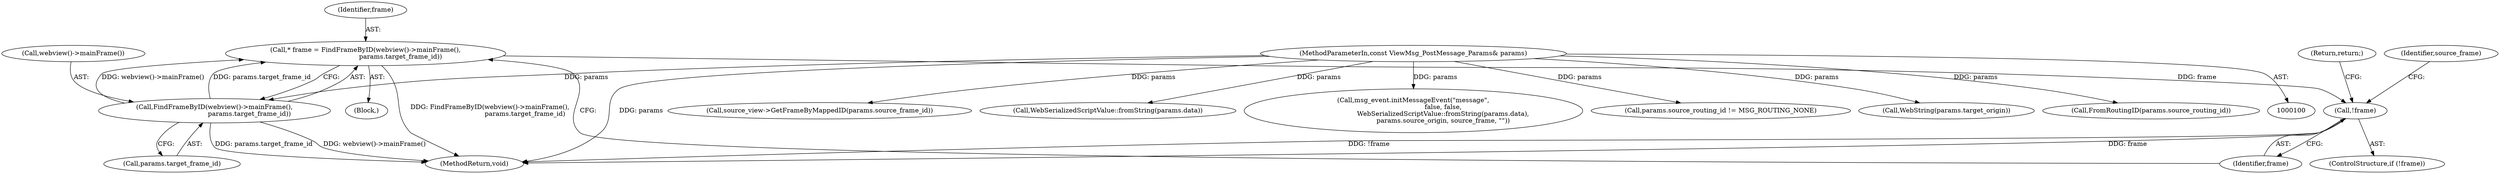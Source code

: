 digraph "0_Chrome_d1a59e4e845a01d7d7b80ef184b672752a9eae4d_0@pointer" {
"1000104" [label="(Call,* frame = FindFrameByID(webview()->mainFrame(),\n                                  params.target_frame_id))"];
"1000106" [label="(Call,FindFrameByID(webview()->mainFrame(),\n                                  params.target_frame_id))"];
"1000101" [label="(MethodParameterIn,const ViewMsg_PostMessage_Params& params)"];
"1000112" [label="(Call,!frame)"];
"1000105" [label="(Identifier,frame)"];
"1000137" [label="(Call,source_view->GetFrameByMappedID(params.source_frame_id))"];
"1000113" [label="(Identifier,frame)"];
"1000150" [label="(Call,WebSerializedScriptValue::fromString(params.data))"];
"1000146" [label="(Call,msg_event.initMessageEvent(\"message\",\n                             false, false,\n                             WebSerializedScriptValue::fromString(params.data),\n                             params.source_origin, source_frame, \"\"))"];
"1000101" [label="(MethodParameterIn,const ViewMsg_PostMessage_Params& params)"];
"1000120" [label="(Call,params.source_routing_id != MSG_ROUTING_NONE)"];
"1000167" [label="(Call,WebString(params.target_origin))"];
"1000111" [label="(ControlStructure,if (!frame))"];
"1000117" [label="(Identifier,source_frame)"];
"1000108" [label="(Call,params.target_frame_id)"];
"1000174" [label="(MethodReturn,void)"];
"1000107" [label="(Call,webview()->mainFrame())"];
"1000129" [label="(Call,FromRoutingID(params.source_routing_id))"];
"1000104" [label="(Call,* frame = FindFrameByID(webview()->mainFrame(),\n                                  params.target_frame_id))"];
"1000114" [label="(Return,return;)"];
"1000102" [label="(Block,)"];
"1000112" [label="(Call,!frame)"];
"1000106" [label="(Call,FindFrameByID(webview()->mainFrame(),\n                                  params.target_frame_id))"];
"1000104" -> "1000102"  [label="AST: "];
"1000104" -> "1000106"  [label="CFG: "];
"1000105" -> "1000104"  [label="AST: "];
"1000106" -> "1000104"  [label="AST: "];
"1000113" -> "1000104"  [label="CFG: "];
"1000104" -> "1000174"  [label="DDG: FindFrameByID(webview()->mainFrame(),\n                                  params.target_frame_id)"];
"1000106" -> "1000104"  [label="DDG: webview()->mainFrame()"];
"1000106" -> "1000104"  [label="DDG: params.target_frame_id"];
"1000104" -> "1000112"  [label="DDG: frame"];
"1000106" -> "1000108"  [label="CFG: "];
"1000107" -> "1000106"  [label="AST: "];
"1000108" -> "1000106"  [label="AST: "];
"1000106" -> "1000174"  [label="DDG: params.target_frame_id"];
"1000106" -> "1000174"  [label="DDG: webview()->mainFrame()"];
"1000101" -> "1000106"  [label="DDG: params"];
"1000101" -> "1000100"  [label="AST: "];
"1000101" -> "1000174"  [label="DDG: params"];
"1000101" -> "1000120"  [label="DDG: params"];
"1000101" -> "1000129"  [label="DDG: params"];
"1000101" -> "1000137"  [label="DDG: params"];
"1000101" -> "1000150"  [label="DDG: params"];
"1000101" -> "1000146"  [label="DDG: params"];
"1000101" -> "1000167"  [label="DDG: params"];
"1000112" -> "1000111"  [label="AST: "];
"1000112" -> "1000113"  [label="CFG: "];
"1000113" -> "1000112"  [label="AST: "];
"1000114" -> "1000112"  [label="CFG: "];
"1000117" -> "1000112"  [label="CFG: "];
"1000112" -> "1000174"  [label="DDG: !frame"];
"1000112" -> "1000174"  [label="DDG: frame"];
}
